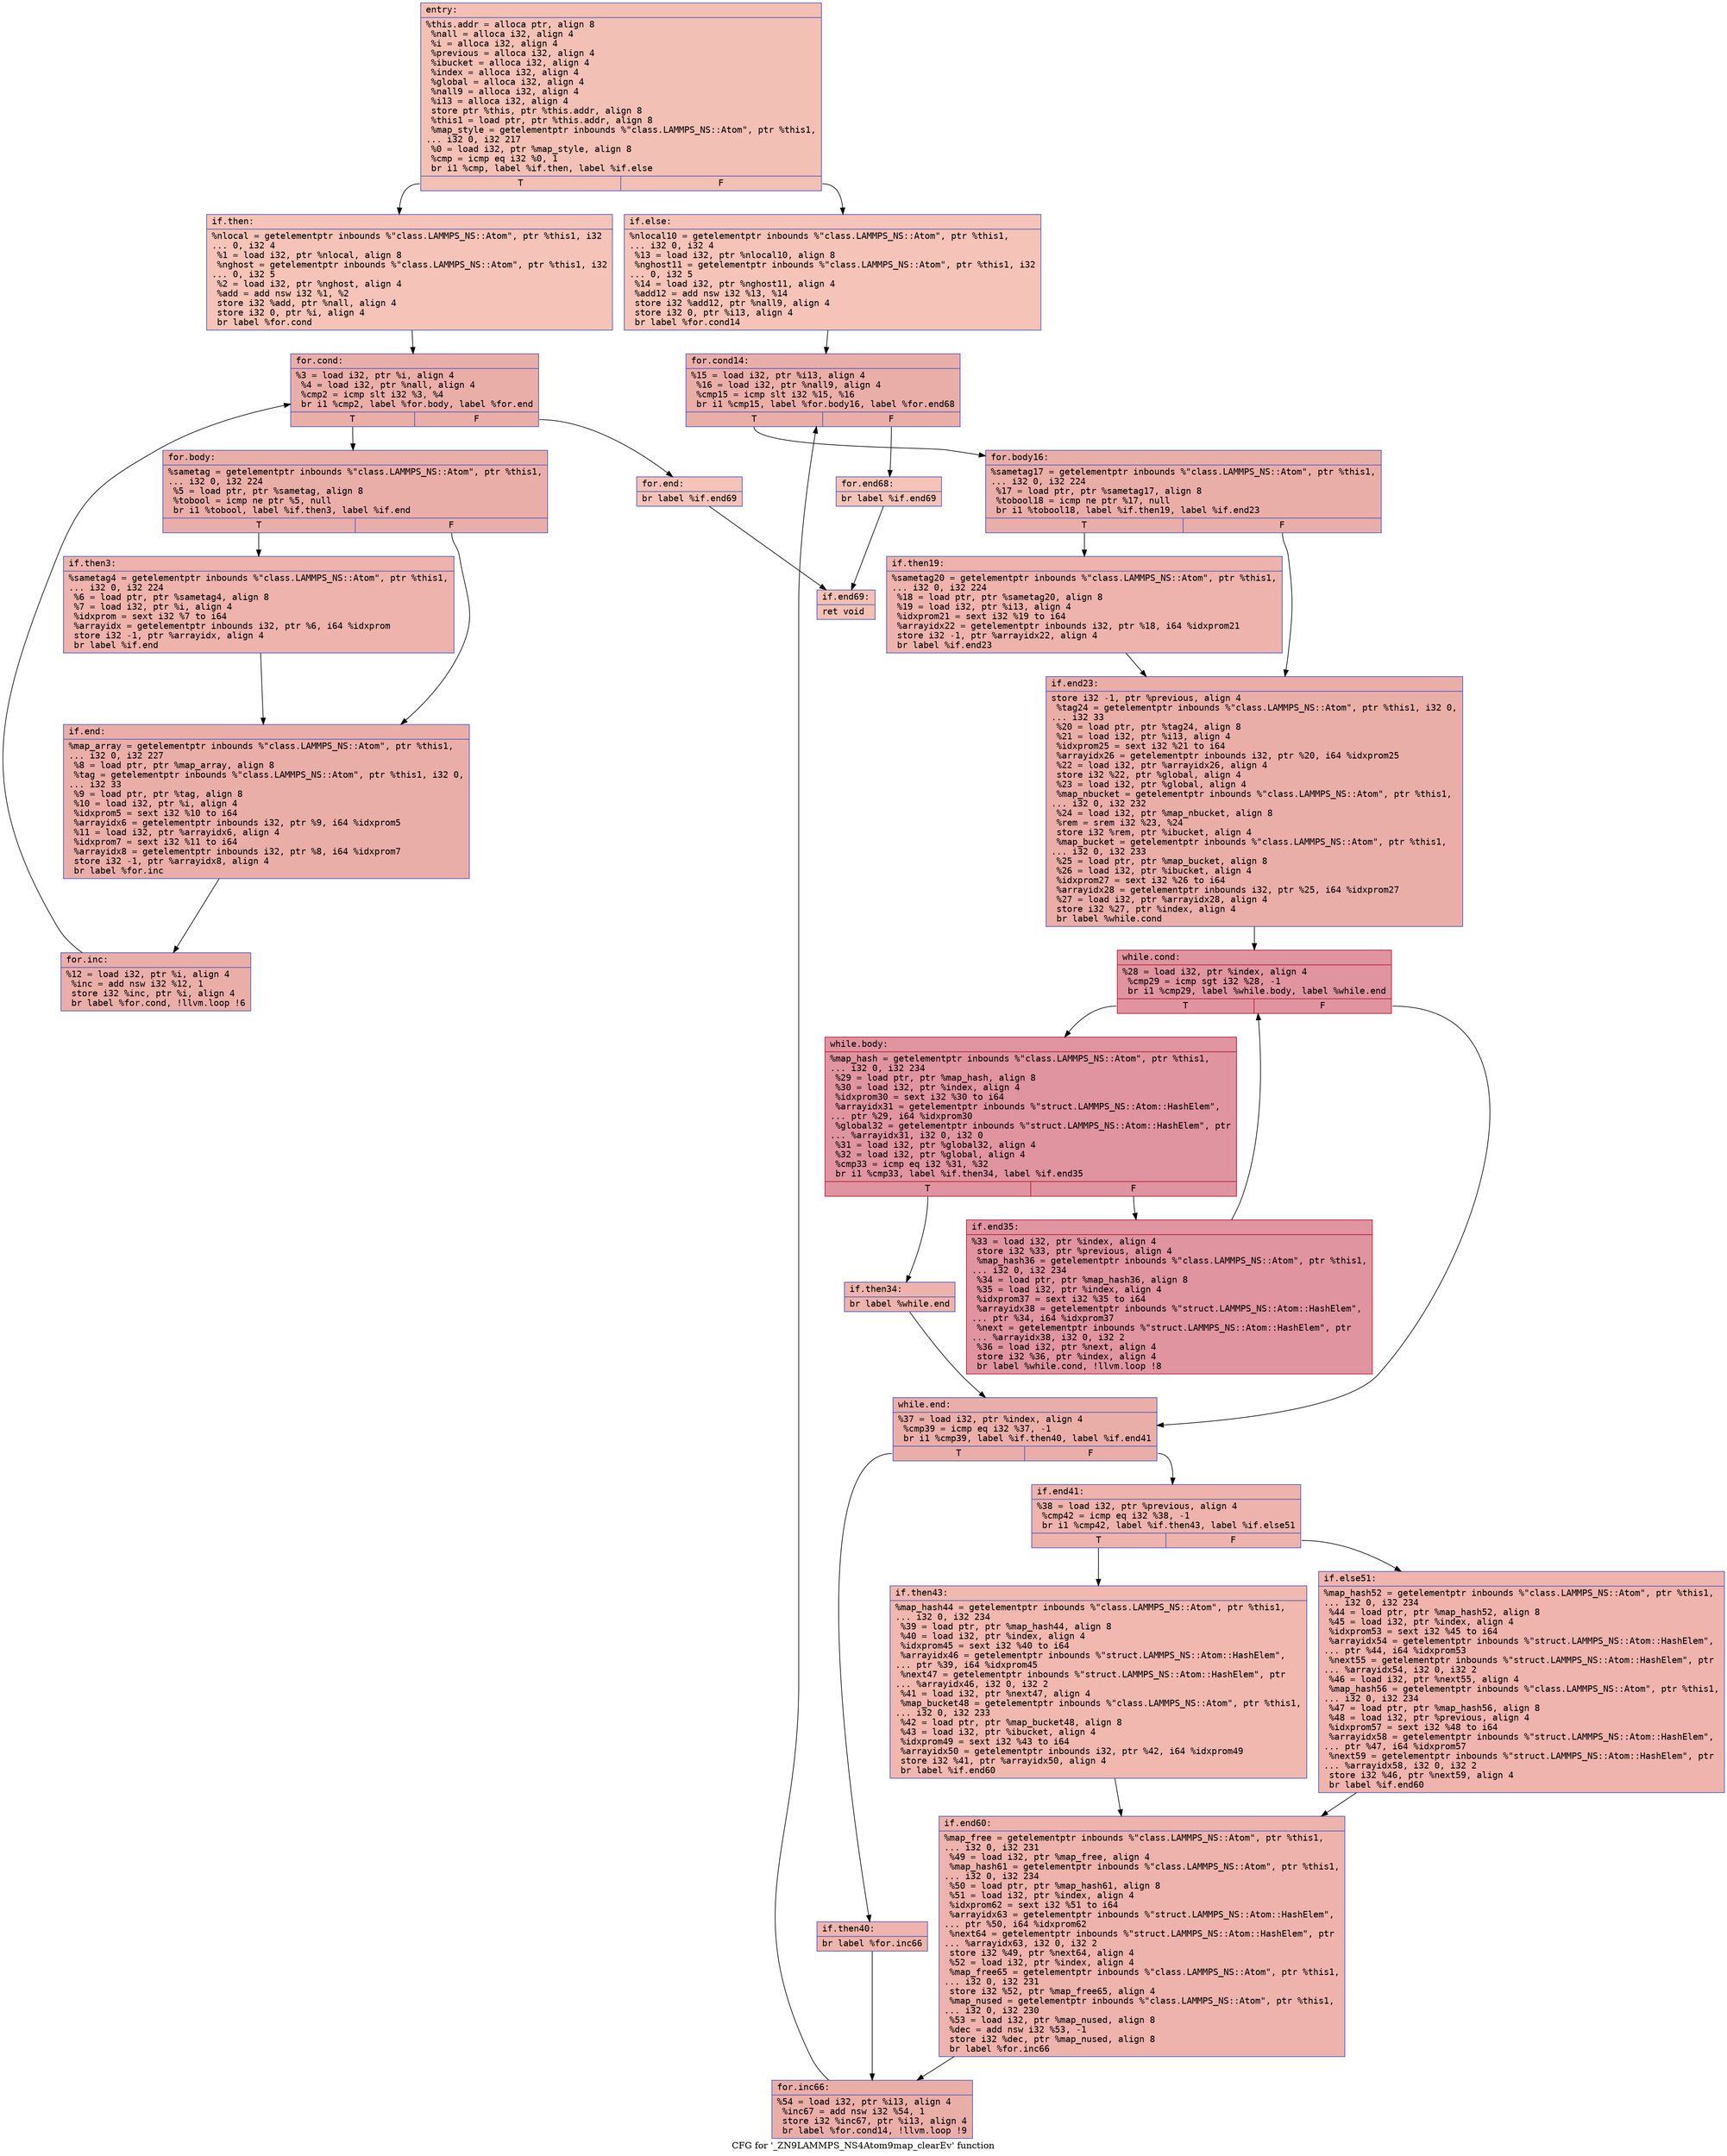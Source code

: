 digraph "CFG for '_ZN9LAMMPS_NS4Atom9map_clearEv' function" {
	label="CFG for '_ZN9LAMMPS_NS4Atom9map_clearEv' function";

	Node0x562d542752a0 [shape=record,color="#3d50c3ff", style=filled, fillcolor="#e5705870" fontname="Courier",label="{entry:\l|  %this.addr = alloca ptr, align 8\l  %nall = alloca i32, align 4\l  %i = alloca i32, align 4\l  %previous = alloca i32, align 4\l  %ibucket = alloca i32, align 4\l  %index = alloca i32, align 4\l  %global = alloca i32, align 4\l  %nall9 = alloca i32, align 4\l  %i13 = alloca i32, align 4\l  store ptr %this, ptr %this.addr, align 8\l  %this1 = load ptr, ptr %this.addr, align 8\l  %map_style = getelementptr inbounds %\"class.LAMMPS_NS::Atom\", ptr %this1,\l... i32 0, i32 217\l  %0 = load i32, ptr %map_style, align 8\l  %cmp = icmp eq i32 %0, 1\l  br i1 %cmp, label %if.then, label %if.else\l|{<s0>T|<s1>F}}"];
	Node0x562d542752a0:s0 -> Node0x562d54275bc0[tooltip="entry -> if.then\nProbability 50.00%" ];
	Node0x562d542752a0:s1 -> Node0x562d54275c10[tooltip="entry -> if.else\nProbability 50.00%" ];
	Node0x562d54275bc0 [shape=record,color="#3d50c3ff", style=filled, fillcolor="#e8765c70" fontname="Courier",label="{if.then:\l|  %nlocal = getelementptr inbounds %\"class.LAMMPS_NS::Atom\", ptr %this1, i32\l... 0, i32 4\l  %1 = load i32, ptr %nlocal, align 8\l  %nghost = getelementptr inbounds %\"class.LAMMPS_NS::Atom\", ptr %this1, i32\l... 0, i32 5\l  %2 = load i32, ptr %nghost, align 4\l  %add = add nsw i32 %1, %2\l  store i32 %add, ptr %nall, align 4\l  store i32 0, ptr %i, align 4\l  br label %for.cond\l}"];
	Node0x562d54275bc0 -> Node0x562d542761c0[tooltip="if.then -> for.cond\nProbability 100.00%" ];
	Node0x562d542761c0 [shape=record,color="#3d50c3ff", style=filled, fillcolor="#d0473d70" fontname="Courier",label="{for.cond:\l|  %3 = load i32, ptr %i, align 4\l  %4 = load i32, ptr %nall, align 4\l  %cmp2 = icmp slt i32 %3, %4\l  br i1 %cmp2, label %for.body, label %for.end\l|{<s0>T|<s1>F}}"];
	Node0x562d542761c0:s0 -> Node0x562d54276460[tooltip="for.cond -> for.body\nProbability 96.88%" ];
	Node0x562d542761c0:s1 -> Node0x562d542764e0[tooltip="for.cond -> for.end\nProbability 3.12%" ];
	Node0x562d54276460 [shape=record,color="#3d50c3ff", style=filled, fillcolor="#d0473d70" fontname="Courier",label="{for.body:\l|  %sametag = getelementptr inbounds %\"class.LAMMPS_NS::Atom\", ptr %this1,\l... i32 0, i32 224\l  %5 = load ptr, ptr %sametag, align 8\l  %tobool = icmp ne ptr %5, null\l  br i1 %tobool, label %if.then3, label %if.end\l|{<s0>T|<s1>F}}"];
	Node0x562d54276460:s0 -> Node0x562d54276b60[tooltip="for.body -> if.then3\nProbability 62.50%" ];
	Node0x562d54276460:s1 -> Node0x562d54276be0[tooltip="for.body -> if.end\nProbability 37.50%" ];
	Node0x562d54276b60 [shape=record,color="#3d50c3ff", style=filled, fillcolor="#d6524470" fontname="Courier",label="{if.then3:\l|  %sametag4 = getelementptr inbounds %\"class.LAMMPS_NS::Atom\", ptr %this1,\l... i32 0, i32 224\l  %6 = load ptr, ptr %sametag4, align 8\l  %7 = load i32, ptr %i, align 4\l  %idxprom = sext i32 %7 to i64\l  %arrayidx = getelementptr inbounds i32, ptr %6, i64 %idxprom\l  store i32 -1, ptr %arrayidx, align 4\l  br label %if.end\l}"];
	Node0x562d54276b60 -> Node0x562d54276be0[tooltip="if.then3 -> if.end\nProbability 100.00%" ];
	Node0x562d54276be0 [shape=record,color="#3d50c3ff", style=filled, fillcolor="#d0473d70" fontname="Courier",label="{if.end:\l|  %map_array = getelementptr inbounds %\"class.LAMMPS_NS::Atom\", ptr %this1,\l... i32 0, i32 227\l  %8 = load ptr, ptr %map_array, align 8\l  %tag = getelementptr inbounds %\"class.LAMMPS_NS::Atom\", ptr %this1, i32 0,\l... i32 33\l  %9 = load ptr, ptr %tag, align 8\l  %10 = load i32, ptr %i, align 4\l  %idxprom5 = sext i32 %10 to i64\l  %arrayidx6 = getelementptr inbounds i32, ptr %9, i64 %idxprom5\l  %11 = load i32, ptr %arrayidx6, align 4\l  %idxprom7 = sext i32 %11 to i64\l  %arrayidx8 = getelementptr inbounds i32, ptr %8, i64 %idxprom7\l  store i32 -1, ptr %arrayidx8, align 4\l  br label %for.inc\l}"];
	Node0x562d54276be0 -> Node0x562d542778b0[tooltip="if.end -> for.inc\nProbability 100.00%" ];
	Node0x562d542778b0 [shape=record,color="#3d50c3ff", style=filled, fillcolor="#d0473d70" fontname="Courier",label="{for.inc:\l|  %12 = load i32, ptr %i, align 4\l  %inc = add nsw i32 %12, 1\l  store i32 %inc, ptr %i, align 4\l  br label %for.cond, !llvm.loop !6\l}"];
	Node0x562d542778b0 -> Node0x562d542761c0[tooltip="for.inc -> for.cond\nProbability 100.00%" ];
	Node0x562d542764e0 [shape=record,color="#3d50c3ff", style=filled, fillcolor="#e8765c70" fontname="Courier",label="{for.end:\l|  br label %if.end69\l}"];
	Node0x562d542764e0 -> Node0x562d54277d20[tooltip="for.end -> if.end69\nProbability 100.00%" ];
	Node0x562d54275c10 [shape=record,color="#3d50c3ff", style=filled, fillcolor="#e8765c70" fontname="Courier",label="{if.else:\l|  %nlocal10 = getelementptr inbounds %\"class.LAMMPS_NS::Atom\", ptr %this1,\l... i32 0, i32 4\l  %13 = load i32, ptr %nlocal10, align 8\l  %nghost11 = getelementptr inbounds %\"class.LAMMPS_NS::Atom\", ptr %this1, i32\l... 0, i32 5\l  %14 = load i32, ptr %nghost11, align 4\l  %add12 = add nsw i32 %13, %14\l  store i32 %add12, ptr %nall9, align 4\l  store i32 0, ptr %i13, align 4\l  br label %for.cond14\l}"];
	Node0x562d54275c10 -> Node0x562d542782e0[tooltip="if.else -> for.cond14\nProbability 100.00%" ];
	Node0x562d542782e0 [shape=record,color="#3d50c3ff", style=filled, fillcolor="#d0473d70" fontname="Courier",label="{for.cond14:\l|  %15 = load i32, ptr %i13, align 4\l  %16 = load i32, ptr %nall9, align 4\l  %cmp15 = icmp slt i32 %15, %16\l  br i1 %cmp15, label %for.body16, label %for.end68\l|{<s0>T|<s1>F}}"];
	Node0x562d542782e0:s0 -> Node0x562d54278580[tooltip="for.cond14 -> for.body16\nProbability 96.88%" ];
	Node0x562d542782e0:s1 -> Node0x562d54278600[tooltip="for.cond14 -> for.end68\nProbability 3.12%" ];
	Node0x562d54278580 [shape=record,color="#3d50c3ff", style=filled, fillcolor="#d0473d70" fontname="Courier",label="{for.body16:\l|  %sametag17 = getelementptr inbounds %\"class.LAMMPS_NS::Atom\", ptr %this1,\l... i32 0, i32 224\l  %17 = load ptr, ptr %sametag17, align 8\l  %tobool18 = icmp ne ptr %17, null\l  br i1 %tobool18, label %if.then19, label %if.end23\l|{<s0>T|<s1>F}}"];
	Node0x562d54278580:s0 -> Node0x562d54278960[tooltip="for.body16 -> if.then19\nProbability 62.50%" ];
	Node0x562d54278580:s1 -> Node0x562d54279000[tooltip="for.body16 -> if.end23\nProbability 37.50%" ];
	Node0x562d54278960 [shape=record,color="#3d50c3ff", style=filled, fillcolor="#d6524470" fontname="Courier",label="{if.then19:\l|  %sametag20 = getelementptr inbounds %\"class.LAMMPS_NS::Atom\", ptr %this1,\l... i32 0, i32 224\l  %18 = load ptr, ptr %sametag20, align 8\l  %19 = load i32, ptr %i13, align 4\l  %idxprom21 = sext i32 %19 to i64\l  %arrayidx22 = getelementptr inbounds i32, ptr %18, i64 %idxprom21\l  store i32 -1, ptr %arrayidx22, align 4\l  br label %if.end23\l}"];
	Node0x562d54278960 -> Node0x562d54279000[tooltip="if.then19 -> if.end23\nProbability 100.00%" ];
	Node0x562d54279000 [shape=record,color="#3d50c3ff", style=filled, fillcolor="#d0473d70" fontname="Courier",label="{if.end23:\l|  store i32 -1, ptr %previous, align 4\l  %tag24 = getelementptr inbounds %\"class.LAMMPS_NS::Atom\", ptr %this1, i32 0,\l... i32 33\l  %20 = load ptr, ptr %tag24, align 8\l  %21 = load i32, ptr %i13, align 4\l  %idxprom25 = sext i32 %21 to i64\l  %arrayidx26 = getelementptr inbounds i32, ptr %20, i64 %idxprom25\l  %22 = load i32, ptr %arrayidx26, align 4\l  store i32 %22, ptr %global, align 4\l  %23 = load i32, ptr %global, align 4\l  %map_nbucket = getelementptr inbounds %\"class.LAMMPS_NS::Atom\", ptr %this1,\l... i32 0, i32 232\l  %24 = load i32, ptr %map_nbucket, align 8\l  %rem = srem i32 %23, %24\l  store i32 %rem, ptr %ibucket, align 4\l  %map_bucket = getelementptr inbounds %\"class.LAMMPS_NS::Atom\", ptr %this1,\l... i32 0, i32 233\l  %25 = load ptr, ptr %map_bucket, align 8\l  %26 = load i32, ptr %ibucket, align 4\l  %idxprom27 = sext i32 %26 to i64\l  %arrayidx28 = getelementptr inbounds i32, ptr %25, i64 %idxprom27\l  %27 = load i32, ptr %arrayidx28, align 4\l  store i32 %27, ptr %index, align 4\l  br label %while.cond\l}"];
	Node0x562d54279000 -> Node0x562d5427a270[tooltip="if.end23 -> while.cond\nProbability 100.00%" ];
	Node0x562d5427a270 [shape=record,color="#b70d28ff", style=filled, fillcolor="#b70d2870" fontname="Courier",label="{while.cond:\l|  %28 = load i32, ptr %index, align 4\l  %cmp29 = icmp sgt i32 %28, -1\l  br i1 %cmp29, label %while.body, label %while.end\l|{<s0>T|<s1>F}}"];
	Node0x562d5427a270:s0 -> Node0x562d542677c0[tooltip="while.cond -> while.body\nProbability 96.88%" ];
	Node0x562d5427a270:s1 -> Node0x562d54267840[tooltip="while.cond -> while.end\nProbability 3.12%" ];
	Node0x562d542677c0 [shape=record,color="#b70d28ff", style=filled, fillcolor="#b70d2870" fontname="Courier",label="{while.body:\l|  %map_hash = getelementptr inbounds %\"class.LAMMPS_NS::Atom\", ptr %this1,\l... i32 0, i32 234\l  %29 = load ptr, ptr %map_hash, align 8\l  %30 = load i32, ptr %index, align 4\l  %idxprom30 = sext i32 %30 to i64\l  %arrayidx31 = getelementptr inbounds %\"struct.LAMMPS_NS::Atom::HashElem\",\l... ptr %29, i64 %idxprom30\l  %global32 = getelementptr inbounds %\"struct.LAMMPS_NS::Atom::HashElem\", ptr\l... %arrayidx31, i32 0, i32 0\l  %31 = load i32, ptr %global32, align 4\l  %32 = load i32, ptr %global, align 4\l  %cmp33 = icmp eq i32 %31, %32\l  br i1 %cmp33, label %if.then34, label %if.end35\l|{<s0>T|<s1>F}}"];
	Node0x562d542677c0:s0 -> Node0x562d54267f70[tooltip="while.body -> if.then34\nProbability 3.12%" ];
	Node0x562d542677c0:s1 -> Node0x562d54267ff0[tooltip="while.body -> if.end35\nProbability 96.88%" ];
	Node0x562d54267f70 [shape=record,color="#3d50c3ff", style=filled, fillcolor="#d6524470" fontname="Courier",label="{if.then34:\l|  br label %while.end\l}"];
	Node0x562d54267f70 -> Node0x562d54267840[tooltip="if.then34 -> while.end\nProbability 100.00%" ];
	Node0x562d54267ff0 [shape=record,color="#b70d28ff", style=filled, fillcolor="#b70d2870" fontname="Courier",label="{if.end35:\l|  %33 = load i32, ptr %index, align 4\l  store i32 %33, ptr %previous, align 4\l  %map_hash36 = getelementptr inbounds %\"class.LAMMPS_NS::Atom\", ptr %this1,\l... i32 0, i32 234\l  %34 = load ptr, ptr %map_hash36, align 8\l  %35 = load i32, ptr %index, align 4\l  %idxprom37 = sext i32 %35 to i64\l  %arrayidx38 = getelementptr inbounds %\"struct.LAMMPS_NS::Atom::HashElem\",\l... ptr %34, i64 %idxprom37\l  %next = getelementptr inbounds %\"struct.LAMMPS_NS::Atom::HashElem\", ptr\l... %arrayidx38, i32 0, i32 2\l  %36 = load i32, ptr %next, align 4\l  store i32 %36, ptr %index, align 4\l  br label %while.cond, !llvm.loop !8\l}"];
	Node0x562d54267ff0 -> Node0x562d5427a270[tooltip="if.end35 -> while.cond\nProbability 100.00%" ];
	Node0x562d54267840 [shape=record,color="#3d50c3ff", style=filled, fillcolor="#d0473d70" fontname="Courier",label="{while.end:\l|  %37 = load i32, ptr %index, align 4\l  %cmp39 = icmp eq i32 %37, -1\l  br i1 %cmp39, label %if.then40, label %if.end41\l|{<s0>T|<s1>F}}"];
	Node0x562d54267840:s0 -> Node0x562d54268b00[tooltip="while.end -> if.then40\nProbability 37.50%" ];
	Node0x562d54267840:s1 -> Node0x562d54268b80[tooltip="while.end -> if.end41\nProbability 62.50%" ];
	Node0x562d54268b00 [shape=record,color="#3d50c3ff", style=filled, fillcolor="#d8564670" fontname="Courier",label="{if.then40:\l|  br label %for.inc66\l}"];
	Node0x562d54268b00 -> Node0x562d54268cb0[tooltip="if.then40 -> for.inc66\nProbability 100.00%" ];
	Node0x562d54268b80 [shape=record,color="#3d50c3ff", style=filled, fillcolor="#d6524470" fontname="Courier",label="{if.end41:\l|  %38 = load i32, ptr %previous, align 4\l  %cmp42 = icmp eq i32 %38, -1\l  br i1 %cmp42, label %if.then43, label %if.else51\l|{<s0>T|<s1>F}}"];
	Node0x562d54268b80:s0 -> Node0x562d54268ed0[tooltip="if.end41 -> if.then43\nProbability 37.50%" ];
	Node0x562d54268b80:s1 -> Node0x562d54268f50[tooltip="if.end41 -> if.else51\nProbability 62.50%" ];
	Node0x562d54268ed0 [shape=record,color="#3d50c3ff", style=filled, fillcolor="#dc5d4a70" fontname="Courier",label="{if.then43:\l|  %map_hash44 = getelementptr inbounds %\"class.LAMMPS_NS::Atom\", ptr %this1,\l... i32 0, i32 234\l  %39 = load ptr, ptr %map_hash44, align 8\l  %40 = load i32, ptr %index, align 4\l  %idxprom45 = sext i32 %40 to i64\l  %arrayidx46 = getelementptr inbounds %\"struct.LAMMPS_NS::Atom::HashElem\",\l... ptr %39, i64 %idxprom45\l  %next47 = getelementptr inbounds %\"struct.LAMMPS_NS::Atom::HashElem\", ptr\l... %arrayidx46, i32 0, i32 2\l  %41 = load i32, ptr %next47, align 4\l  %map_bucket48 = getelementptr inbounds %\"class.LAMMPS_NS::Atom\", ptr %this1,\l... i32 0, i32 233\l  %42 = load ptr, ptr %map_bucket48, align 8\l  %43 = load i32, ptr %ibucket, align 4\l  %idxprom49 = sext i32 %43 to i64\l  %arrayidx50 = getelementptr inbounds i32, ptr %42, i64 %idxprom49\l  store i32 %41, ptr %arrayidx50, align 4\l  br label %if.end60\l}"];
	Node0x562d54268ed0 -> Node0x562d5427e610[tooltip="if.then43 -> if.end60\nProbability 100.00%" ];
	Node0x562d54268f50 [shape=record,color="#3d50c3ff", style=filled, fillcolor="#d8564670" fontname="Courier",label="{if.else51:\l|  %map_hash52 = getelementptr inbounds %\"class.LAMMPS_NS::Atom\", ptr %this1,\l... i32 0, i32 234\l  %44 = load ptr, ptr %map_hash52, align 8\l  %45 = load i32, ptr %index, align 4\l  %idxprom53 = sext i32 %45 to i64\l  %arrayidx54 = getelementptr inbounds %\"struct.LAMMPS_NS::Atom::HashElem\",\l... ptr %44, i64 %idxprom53\l  %next55 = getelementptr inbounds %\"struct.LAMMPS_NS::Atom::HashElem\", ptr\l... %arrayidx54, i32 0, i32 2\l  %46 = load i32, ptr %next55, align 4\l  %map_hash56 = getelementptr inbounds %\"class.LAMMPS_NS::Atom\", ptr %this1,\l... i32 0, i32 234\l  %47 = load ptr, ptr %map_hash56, align 8\l  %48 = load i32, ptr %previous, align 4\l  %idxprom57 = sext i32 %48 to i64\l  %arrayidx58 = getelementptr inbounds %\"struct.LAMMPS_NS::Atom::HashElem\",\l... ptr %47, i64 %idxprom57\l  %next59 = getelementptr inbounds %\"struct.LAMMPS_NS::Atom::HashElem\", ptr\l... %arrayidx58, i32 0, i32 2\l  store i32 %46, ptr %next59, align 4\l  br label %if.end60\l}"];
	Node0x562d54268f50 -> Node0x562d5427e610[tooltip="if.else51 -> if.end60\nProbability 100.00%" ];
	Node0x562d5427e610 [shape=record,color="#3d50c3ff", style=filled, fillcolor="#d6524470" fontname="Courier",label="{if.end60:\l|  %map_free = getelementptr inbounds %\"class.LAMMPS_NS::Atom\", ptr %this1,\l... i32 0, i32 231\l  %49 = load i32, ptr %map_free, align 4\l  %map_hash61 = getelementptr inbounds %\"class.LAMMPS_NS::Atom\", ptr %this1,\l... i32 0, i32 234\l  %50 = load ptr, ptr %map_hash61, align 8\l  %51 = load i32, ptr %index, align 4\l  %idxprom62 = sext i32 %51 to i64\l  %arrayidx63 = getelementptr inbounds %\"struct.LAMMPS_NS::Atom::HashElem\",\l... ptr %50, i64 %idxprom62\l  %next64 = getelementptr inbounds %\"struct.LAMMPS_NS::Atom::HashElem\", ptr\l... %arrayidx63, i32 0, i32 2\l  store i32 %49, ptr %next64, align 4\l  %52 = load i32, ptr %index, align 4\l  %map_free65 = getelementptr inbounds %\"class.LAMMPS_NS::Atom\", ptr %this1,\l... i32 0, i32 231\l  store i32 %52, ptr %map_free65, align 4\l  %map_nused = getelementptr inbounds %\"class.LAMMPS_NS::Atom\", ptr %this1,\l... i32 0, i32 230\l  %53 = load i32, ptr %map_nused, align 8\l  %dec = add nsw i32 %53, -1\l  store i32 %dec, ptr %map_nused, align 8\l  br label %for.inc66\l}"];
	Node0x562d5427e610 -> Node0x562d54268cb0[tooltip="if.end60 -> for.inc66\nProbability 100.00%" ];
	Node0x562d54268cb0 [shape=record,color="#3d50c3ff", style=filled, fillcolor="#d0473d70" fontname="Courier",label="{for.inc66:\l|  %54 = load i32, ptr %i13, align 4\l  %inc67 = add nsw i32 %54, 1\l  store i32 %inc67, ptr %i13, align 4\l  br label %for.cond14, !llvm.loop !9\l}"];
	Node0x562d54268cb0 -> Node0x562d542782e0[tooltip="for.inc66 -> for.cond14\nProbability 100.00%" ];
	Node0x562d54278600 [shape=record,color="#3d50c3ff", style=filled, fillcolor="#e8765c70" fontname="Courier",label="{for.end68:\l|  br label %if.end69\l}"];
	Node0x562d54278600 -> Node0x562d54277d20[tooltip="for.end68 -> if.end69\nProbability 100.00%" ];
	Node0x562d54277d20 [shape=record,color="#3d50c3ff", style=filled, fillcolor="#e5705870" fontname="Courier",label="{if.end69:\l|  ret void\l}"];
}
